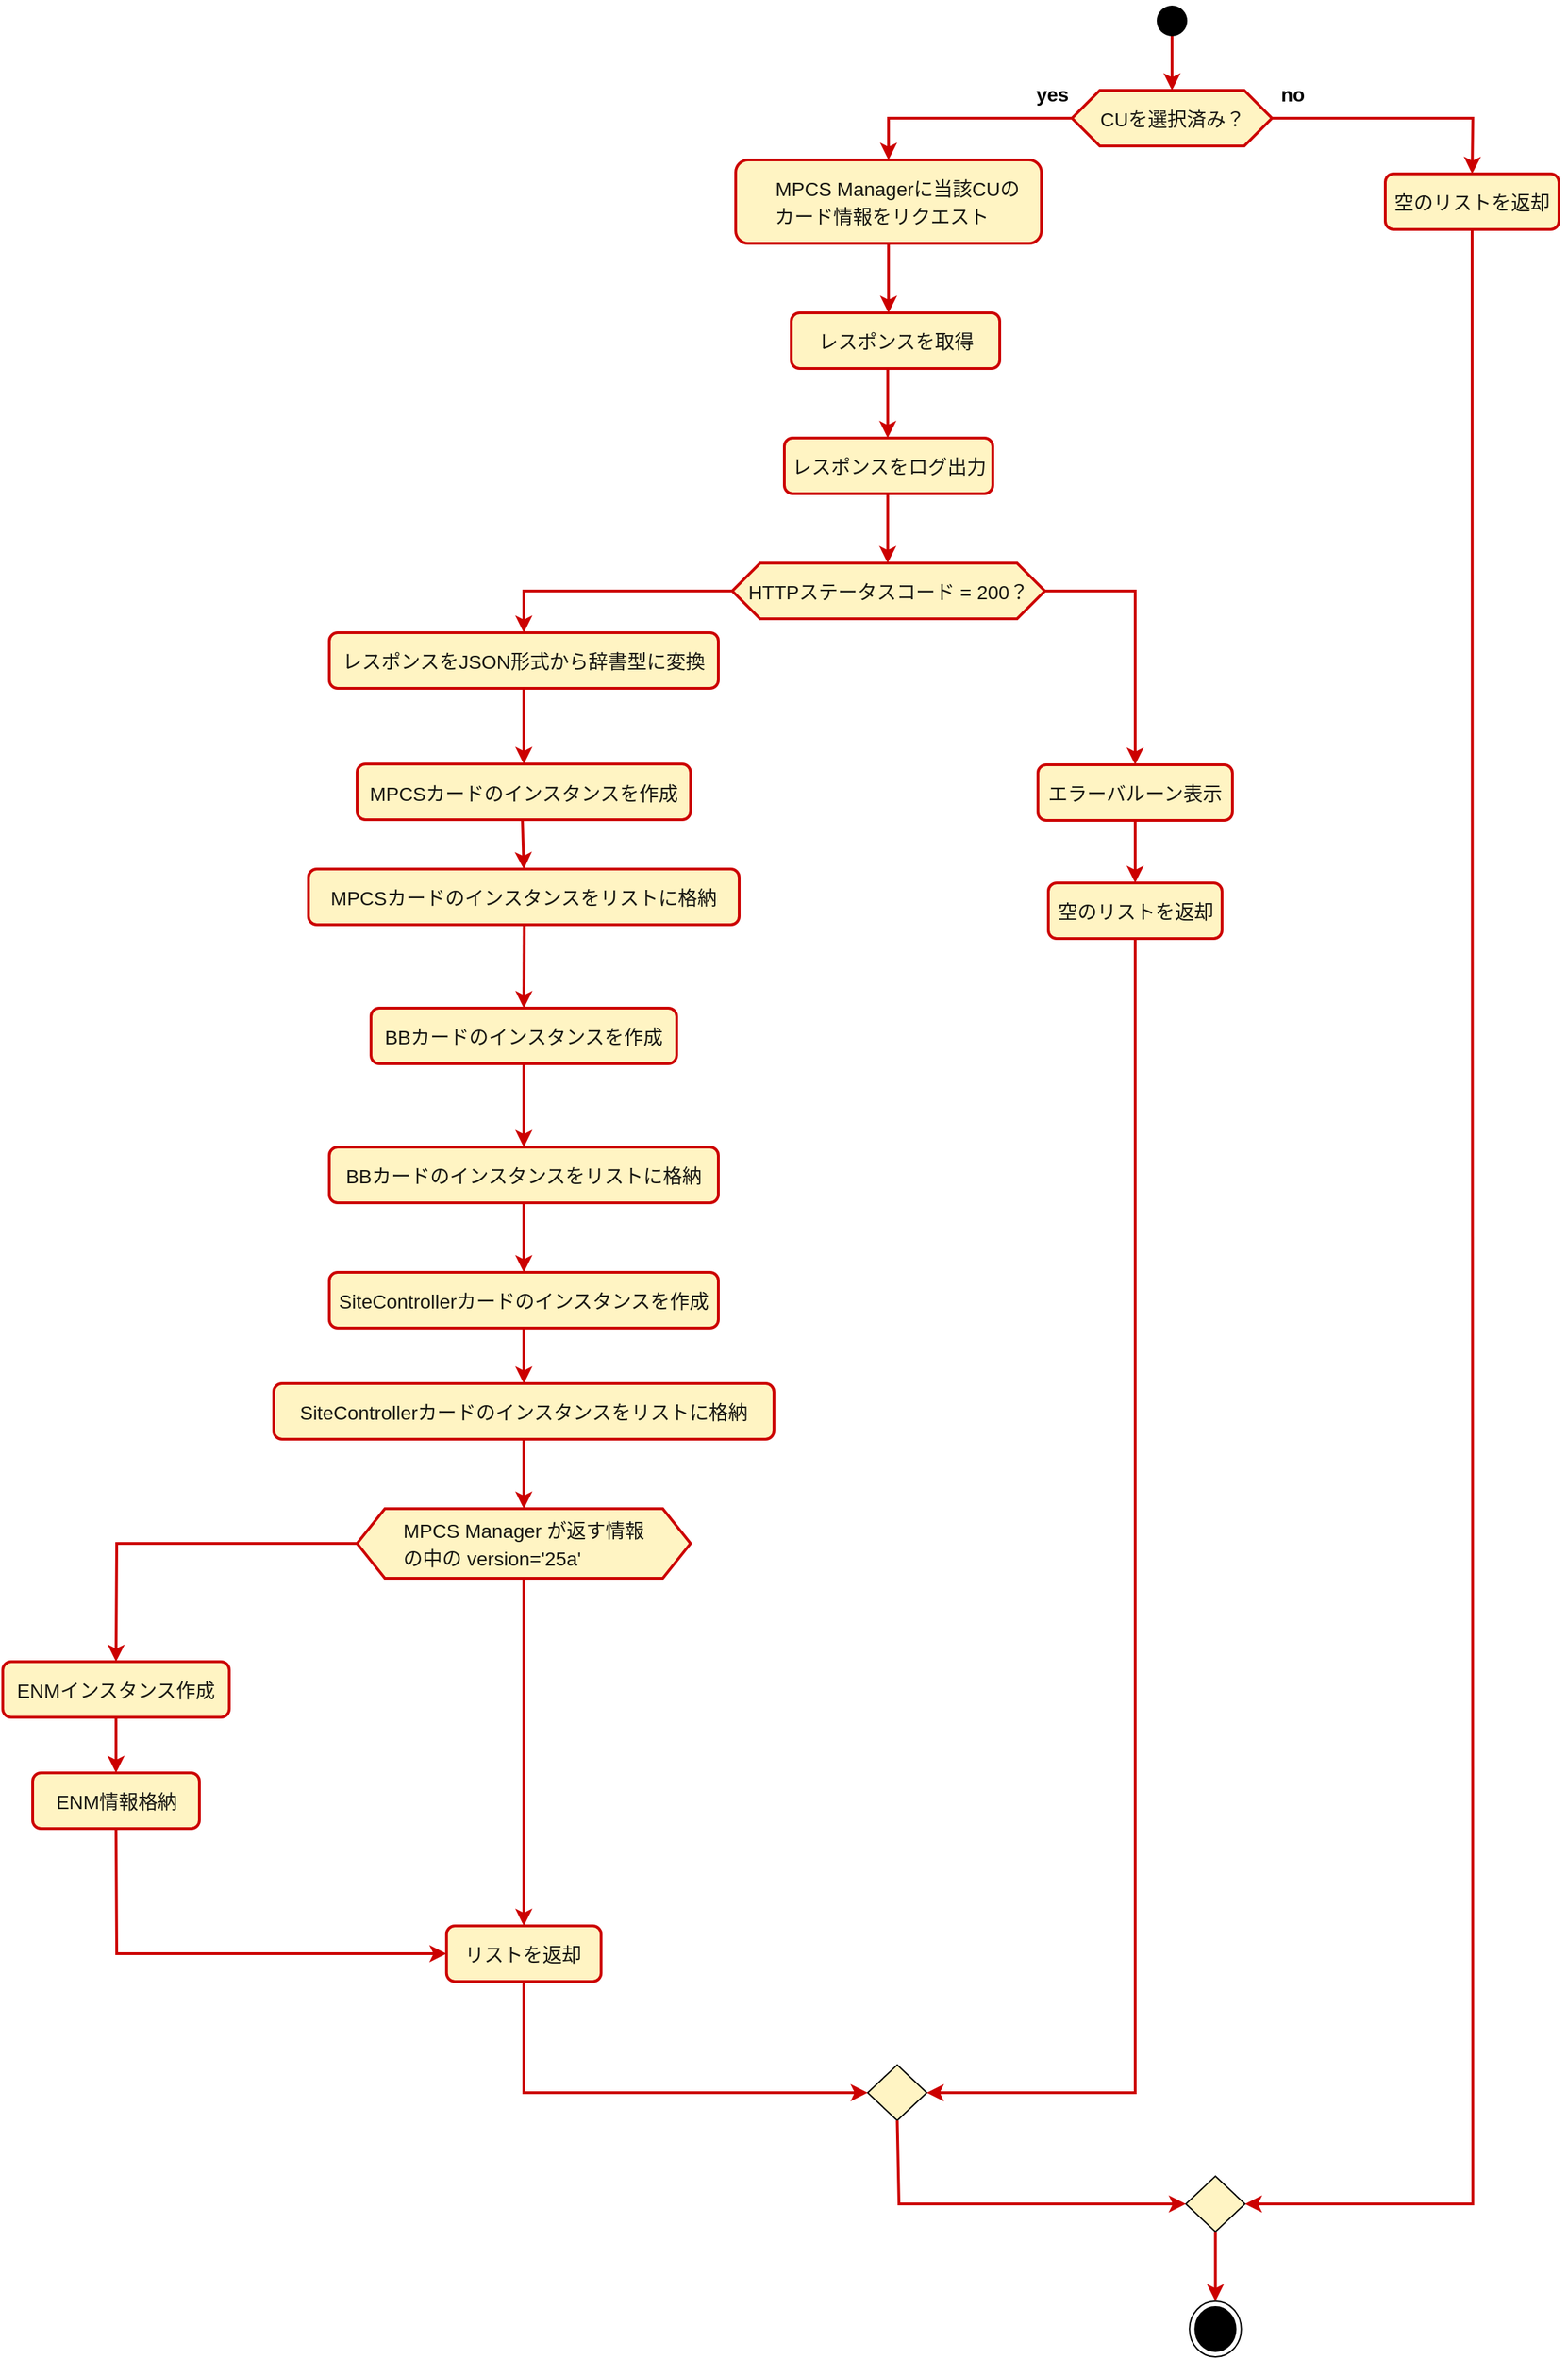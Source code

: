 <mxfile version="26.1.0">
  <diagram name="Page-1" id="rK7PRJ8SCLv_zVm8Z1Ta">
    <mxGraphModel dx="2062" dy="655" grid="1" gridSize="10" guides="1" tooltips="1" connect="1" arrows="1" fold="1" page="1" pageScale="1" pageWidth="827" pageHeight="1169" math="0" shadow="0">
      <root>
        <mxCell id="0" />
        <mxCell id="1" parent="0" />
        <mxCell id="1MgUg72m42fX4QF5Ks8i-2" value="&lt;pre style=&quot;margin-top: 0px; margin-bottom: 0px; padding: 0px; border: 0px; font-variant-numeric: inherit; font-variant-east-asian: inherit; font-variant-alternates: inherit; font-variant-position: inherit; font-variant-emoji: inherit; font-stretch: inherit; font-size: 16px; line-height: inherit; font-family: inherit; font-optical-sizing: inherit; font-size-adjust: inherit; font-kerning: inherit; font-feature-settings: inherit; font-variation-settings: inherit; vertical-align: baseline; color: rgba(0, 0, 0, 0.9); text-align: start;&quot;&gt;&lt;code style=&quot;margin: 0px 8px; padding: 2px 4px; border: none; font-style: inherit; font-variant: inherit; font-weight: inherit; font-stretch: inherit; font-size: 14px; line-height: inherit; font-family: inherit; font-optical-sizing: inherit; font-size-adjust: inherit; font-kerning: inherit; font-feature-settings: inherit; font-variation-settings: inherit; vertical-align: baseline; word-break: break-word; border-radius: 4px; color: var(--yb-md-inline-code-color);&quot;&gt;CUを選択済み？&lt;/code&gt;&lt;/pre&gt;" style="shape=hexagon;perimeter=hexagonPerimeter2;whiteSpace=wrap;html=1;fixedSize=1;fillColor=#FFF4C3;strokeColor=#CC0000;strokeWidth=2;fillStyle=auto;" vertex="1" parent="1">
          <mxGeometry x="414.5" y="80" width="144" height="40" as="geometry" />
        </mxCell>
        <mxCell id="1MgUg72m42fX4QF5Ks8i-3" value="" style="endArrow=classic;html=1;rounded=0;entryX=0.5;entryY=0;entryDx=0;entryDy=0;strokeColor=#CC0000;strokeWidth=2;" edge="1" parent="1" source="1MgUg72m42fX4QF5Ks8i-1" target="1MgUg72m42fX4QF5Ks8i-2">
          <mxGeometry width="50" height="50" relative="1" as="geometry">
            <mxPoint x="486.5" y="30" as="sourcePoint" />
            <mxPoint x="512.5" y="210" as="targetPoint" />
          </mxGeometry>
        </mxCell>
        <mxCell id="1MgUg72m42fX4QF5Ks8i-4" value="" style="endArrow=classic;html=1;rounded=0;entryDx=0;entryDy=0;strokeColor=#CC0000;strokeWidth=3;" edge="1" parent="1" target="1MgUg72m42fX4QF5Ks8i-1">
          <mxGeometry width="50" height="50" relative="1" as="geometry">
            <mxPoint x="486.5" y="30" as="sourcePoint" />
            <mxPoint x="486.5" y="80" as="targetPoint" />
          </mxGeometry>
        </mxCell>
        <mxCell id="1MgUg72m42fX4QF5Ks8i-1" value="" style="shape=waypoint;sketch=0;fillStyle=solid;size=6;pointerEvents=1;points=[];fillColor=none;resizable=0;rotatable=0;perimeter=centerPerimeter;snapToPoint=1;strokeWidth=9;" vertex="1" parent="1">
          <mxGeometry x="476.5" y="20" width="20" height="20" as="geometry" />
        </mxCell>
        <mxCell id="1MgUg72m42fX4QF5Ks8i-6" value="" style="endArrow=classic;html=1;rounded=0;strokeColor=#CC0000;strokeWidth=2;exitX=0;exitY=0.5;exitDx=0;exitDy=0;" edge="1" parent="1" source="1MgUg72m42fX4QF5Ks8i-2" target="1MgUg72m42fX4QF5Ks8i-7">
          <mxGeometry width="50" height="50" relative="1" as="geometry">
            <mxPoint x="496.5" y="40" as="sourcePoint" />
            <mxPoint x="332.5" y="150" as="targetPoint" />
            <Array as="points">
              <mxPoint x="282.5" y="100" />
            </Array>
          </mxGeometry>
        </mxCell>
        <mxCell id="1MgUg72m42fX4QF5Ks8i-7" value="&lt;pre style=&quot;margin-top: 0px; margin-bottom: 0px; padding: 0px; border: 0px; font-variant-numeric: inherit; font-variant-east-asian: inherit; font-variant-alternates: inherit; font-variant-position: inherit; font-variant-emoji: inherit; font-stretch: inherit; font-size: 16px; line-height: inherit; font-family: inherit; font-optical-sizing: inherit; font-size-adjust: inherit; font-kerning: inherit; font-feature-settings: inherit; font-variation-settings: inherit; vertical-align: baseline; color: rgba(0, 0, 0, 0.9); text-align: start;&quot;&gt;&lt;code style=&quot;margin: 0px 8px; padding: 2px 4px; border: none; font-style: inherit; font-variant: inherit; font-weight: inherit; font-stretch: inherit; font-size: 14px; line-height: inherit; font-family: inherit; font-optical-sizing: inherit; font-size-adjust: inherit; font-kerning: inherit; font-feature-settings: inherit; font-variation-settings: inherit; vertical-align: baseline; word-break: break-word; border-radius: 4px; color: var(--yb-md-inline-code-color);&quot;&gt;MPCS Managerに当該CUの&lt;br&gt;   カード情報をリクエスト&lt;/code&gt;&lt;/pre&gt;" style="rounded=1;whiteSpace=wrap;html=1;strokeColor=#CC0000;strokeWidth=2;fillColor=#FFF4C3;" vertex="1" parent="1">
          <mxGeometry x="172.5" y="130" width="220" height="60" as="geometry" />
        </mxCell>
        <mxCell id="1MgUg72m42fX4QF5Ks8i-8" value="" style="endArrow=classic;html=1;rounded=0;entryX=0.5;entryY=0;entryDx=0;entryDy=0;strokeColor=#CC0000;strokeWidth=2;" edge="1" parent="1">
          <mxGeometry width="50" height="50" relative="1" as="geometry">
            <mxPoint x="282.5" y="190" as="sourcePoint" />
            <mxPoint x="282.5" y="240" as="targetPoint" />
          </mxGeometry>
        </mxCell>
        <mxCell id="1MgUg72m42fX4QF5Ks8i-9" value="&lt;pre style=&quot;margin-top: 0px; margin-bottom: 0px; padding: 0px; border: 0px; font-variant-numeric: inherit; font-variant-east-asian: inherit; font-variant-alternates: inherit; font-variant-position: inherit; font-variant-emoji: inherit; font-stretch: inherit; font-size: 16px; line-height: inherit; font-family: inherit; font-optical-sizing: inherit; font-size-adjust: inherit; font-kerning: inherit; font-feature-settings: inherit; font-variation-settings: inherit; vertical-align: baseline; color: rgba(0, 0, 0, 0.9); text-align: start;&quot;&gt;&lt;pre style=&quot;margin-top: 0px; margin-bottom: 0px; padding: 0px; border: 0px; font-variant-numeric: inherit; font-variant-east-asian: inherit; font-variant-alternates: inherit; font-variant-position: inherit; font-variant-emoji: inherit; font-stretch: inherit; line-height: inherit; font-family: inherit; font-optical-sizing: inherit; font-size-adjust: inherit; font-kerning: inherit; font-feature-settings: inherit; font-variation-settings: inherit; vertical-align: baseline;&quot;&gt;&lt;code style=&quot;margin: 0px 8px; padding: 2px 4px; border: none; font-style: inherit; font-variant: inherit; font-weight: inherit; font-stretch: inherit; font-size: 14px; line-height: inherit; font-family: inherit; font-optical-sizing: inherit; font-size-adjust: inherit; font-kerning: inherit; font-feature-settings: inherit; font-variation-settings: inherit; vertical-align: baseline; word-break: break-word; border-radius: 4px; color: var(--yb-md-inline-code-color);&quot;&gt;レスポンスを取得&lt;/code&gt;&lt;/pre&gt;&lt;/pre&gt;" style="rounded=1;whiteSpace=wrap;html=1;strokeColor=#CC0000;strokeWidth=2;fillColor=#FFF4C3;" vertex="1" parent="1">
          <mxGeometry x="212.5" y="240" width="150" height="40" as="geometry" />
        </mxCell>
        <mxCell id="1MgUg72m42fX4QF5Ks8i-10" value="" style="endArrow=classic;html=1;rounded=0;entryX=0.5;entryY=0;entryDx=0;entryDy=0;strokeColor=#CC0000;strokeWidth=2;" edge="1" parent="1">
          <mxGeometry width="50" height="50" relative="1" as="geometry">
            <mxPoint x="281.91" y="280" as="sourcePoint" />
            <mxPoint x="281.91" y="330" as="targetPoint" />
          </mxGeometry>
        </mxCell>
        <mxCell id="1MgUg72m42fX4QF5Ks8i-11" value="&lt;pre style=&quot;margin-top: 0px; margin-bottom: 0px; padding: 0px; border: 0px; font-variant-numeric: inherit; font-variant-east-asian: inherit; font-variant-alternates: inherit; font-variant-position: inherit; font-variant-emoji: inherit; font-stretch: inherit; font-size: 16px; line-height: inherit; font-family: inherit; font-optical-sizing: inherit; font-size-adjust: inherit; font-kerning: inherit; font-feature-settings: inherit; font-variation-settings: inherit; vertical-align: baseline; color: rgba(0, 0, 0, 0.9); text-align: start;&quot;&gt;&lt;pre style=&quot;margin-top: 0px; margin-bottom: 0px; padding: 0px; border: 0px; font-variant-numeric: inherit; font-variant-east-asian: inherit; font-variant-alternates: inherit; font-variant-position: inherit; font-variant-emoji: inherit; font-stretch: inherit; line-height: inherit; font-family: inherit; font-optical-sizing: inherit; font-size-adjust: inherit; font-kerning: inherit; font-feature-settings: inherit; font-variation-settings: inherit; vertical-align: baseline;&quot;&gt;&lt;pre style=&quot;margin-top: 0px; margin-bottom: 0px; padding: 0px; border: 0px; font-variant-numeric: inherit; font-variant-east-asian: inherit; font-variant-alternates: inherit; font-variant-position: inherit; font-variant-emoji: inherit; font-stretch: inherit; line-height: inherit; font-family: inherit; font-optical-sizing: inherit; font-size-adjust: inherit; font-kerning: inherit; font-feature-settings: inherit; font-variation-settings: inherit; vertical-align: baseline;&quot;&gt;&lt;code style=&quot;margin: 0px 8px; padding: 2px 4px; border: none; font-style: inherit; font-variant: inherit; font-weight: inherit; font-stretch: inherit; font-size: 14px; line-height: inherit; font-family: inherit; font-optical-sizing: inherit; font-size-adjust: inherit; font-kerning: inherit; font-feature-settings: inherit; font-variation-settings: inherit; vertical-align: baseline; word-break: break-word; border-radius: 4px; color: var(--yb-md-inline-code-color);&quot;&gt;レスポンスをログ出力&lt;/code&gt;&lt;/pre&gt;&lt;/pre&gt;&lt;/pre&gt;" style="rounded=1;whiteSpace=wrap;html=1;strokeColor=#CC0000;strokeWidth=2;fillColor=#FFF4C3;" vertex="1" parent="1">
          <mxGeometry x="207.5" y="330" width="150" height="40" as="geometry" />
        </mxCell>
        <mxCell id="1MgUg72m42fX4QF5Ks8i-12" value="&lt;pre style=&quot;margin-top: 0px; margin-bottom: 0px; padding: 0px; border: 0px; font-variant-numeric: inherit; font-variant-east-asian: inherit; font-variant-alternates: inherit; font-variant-position: inherit; font-variant-emoji: inherit; font-stretch: inherit; font-size: 16px; line-height: inherit; font-family: inherit; font-optical-sizing: inherit; font-size-adjust: inherit; font-kerning: inherit; font-feature-settings: inherit; font-variation-settings: inherit; vertical-align: baseline; color: rgba(0, 0, 0, 0.9); text-align: start;&quot;&gt;&lt;pre style=&quot;margin-top: 0px; margin-bottom: 0px; padding: 0px; border: 0px; font-variant-numeric: inherit; font-variant-east-asian: inherit; font-variant-alternates: inherit; font-variant-position: inherit; font-variant-emoji: inherit; font-stretch: inherit; line-height: inherit; font-family: inherit; font-optical-sizing: inherit; font-size-adjust: inherit; font-kerning: inherit; font-feature-settings: inherit; font-variation-settings: inherit; vertical-align: baseline;&quot;&gt;&lt;code style=&quot;margin: 0px 8px; padding: 2px 4px; border: none; font-style: inherit; font-variant: inherit; font-weight: inherit; font-stretch: inherit; font-size: 14px; line-height: inherit; font-family: inherit; font-optical-sizing: inherit; font-size-adjust: inherit; font-kerning: inherit; font-feature-settings: inherit; font-variation-settings: inherit; vertical-align: baseline; word-break: break-word; border-radius: 4px; color: var(--yb-md-inline-code-color);&quot;&gt;HTTPステータスコード = 200？&lt;/code&gt;&lt;/pre&gt;&lt;/pre&gt;" style="shape=hexagon;perimeter=hexagonPerimeter2;whiteSpace=wrap;html=1;fixedSize=1;fillColor=#FFF4C3;strokeColor=#CC0000;strokeWidth=2;fillStyle=auto;" vertex="1" parent="1">
          <mxGeometry x="170" y="420" width="225" height="40" as="geometry" />
        </mxCell>
        <mxCell id="1MgUg72m42fX4QF5Ks8i-13" value="" style="endArrow=classic;html=1;rounded=0;entryX=0.5;entryY=0;entryDx=0;entryDy=0;strokeColor=#CC0000;strokeWidth=2;" edge="1" parent="1">
          <mxGeometry width="50" height="50" relative="1" as="geometry">
            <mxPoint x="281.91" y="370" as="sourcePoint" />
            <mxPoint x="281.91" y="420" as="targetPoint" />
          </mxGeometry>
        </mxCell>
        <mxCell id="1MgUg72m42fX4QF5Ks8i-14" value="" style="endArrow=classic;html=1;rounded=0;strokeColor=#CC0000;strokeWidth=2;exitX=0;exitY=0.5;exitDx=0;exitDy=0;entryX=0.5;entryY=0;entryDx=0;entryDy=0;" edge="1" parent="1" target="1MgUg72m42fX4QF5Ks8i-15">
          <mxGeometry width="50" height="50" relative="1" as="geometry">
            <mxPoint x="170" y="440" as="sourcePoint" />
            <mxPoint x="80" y="480" as="targetPoint" />
            <Array as="points">
              <mxPoint x="20" y="440" />
            </Array>
          </mxGeometry>
        </mxCell>
        <mxCell id="1MgUg72m42fX4QF5Ks8i-15" value="&lt;pre style=&quot;margin-top: 0px; margin-bottom: 0px; padding: 0px; border: 0px; font-variant-numeric: inherit; font-variant-east-asian: inherit; font-variant-alternates: inherit; font-variant-position: inherit; font-variant-emoji: inherit; font-stretch: inherit; font-size: 16px; line-height: inherit; font-family: inherit; font-optical-sizing: inherit; font-size-adjust: inherit; font-kerning: inherit; font-feature-settings: inherit; font-variation-settings: inherit; vertical-align: baseline; color: rgba(0, 0, 0, 0.9); text-align: start;&quot;&gt;&lt;pre style=&quot;margin-top: 0px; margin-bottom: 0px; padding: 0px; border: 0px; font-variant-numeric: inherit; font-variant-east-asian: inherit; font-variant-alternates: inherit; font-variant-position: inherit; font-variant-emoji: inherit; font-stretch: inherit; line-height: inherit; font-family: inherit; font-optical-sizing: inherit; font-size-adjust: inherit; font-kerning: inherit; font-feature-settings: inherit; font-variation-settings: inherit; vertical-align: baseline;&quot;&gt;&lt;pre style=&quot;margin-top: 0px; margin-bottom: 0px; padding: 0px; border: 0px; font-variant-numeric: inherit; font-variant-east-asian: inherit; font-variant-alternates: inherit; font-variant-position: inherit; font-variant-emoji: inherit; font-stretch: inherit; line-height: inherit; font-family: inherit; font-optical-sizing: inherit; font-size-adjust: inherit; font-kerning: inherit; font-feature-settings: inherit; font-variation-settings: inherit; vertical-align: baseline;&quot;&gt;&lt;pre style=&quot;margin-top: 0px; margin-bottom: 0px; padding: 0px; border: 0px; font-variant-numeric: inherit; font-variant-east-asian: inherit; font-variant-alternates: inherit; font-variant-position: inherit; font-variant-emoji: inherit; font-stretch: inherit; line-height: inherit; font-family: inherit; font-optical-sizing: inherit; font-size-adjust: inherit; font-kerning: inherit; font-feature-settings: inherit; font-variation-settings: inherit; vertical-align: baseline;&quot;&gt;&lt;code style=&quot;margin: 0px 8px; padding: 2px 4px; border: none; font-style: inherit; font-variant: inherit; font-weight: inherit; font-stretch: inherit; font-size: 14px; line-height: inherit; font-family: inherit; font-optical-sizing: inherit; font-size-adjust: inherit; font-kerning: inherit; font-feature-settings: inherit; font-variation-settings: inherit; vertical-align: baseline; word-break: break-word; border-radius: 4px; color: var(--yb-md-inline-code-color);&quot;&gt;レスポンスをJSON形式から辞書型に変換&lt;/code&gt;&lt;/pre&gt;&lt;/pre&gt;&lt;/pre&gt;&lt;/pre&gt;" style="rounded=1;whiteSpace=wrap;html=1;strokeColor=#CC0000;strokeWidth=2;fillColor=#FFF4C3;" vertex="1" parent="1">
          <mxGeometry x="-120" y="470" width="280" height="40" as="geometry" />
        </mxCell>
        <mxCell id="1MgUg72m42fX4QF5Ks8i-16" value="&lt;pre style=&quot;margin-top: 0px; margin-bottom: 0px; padding: 0px; border: 0px; font-variant-numeric: inherit; font-variant-east-asian: inherit; font-variant-alternates: inherit; font-variant-position: inherit; font-variant-emoji: inherit; font-stretch: inherit; font-size: 16px; line-height: inherit; font-family: inherit; font-optical-sizing: inherit; font-size-adjust: inherit; font-kerning: inherit; font-feature-settings: inherit; font-variation-settings: inherit; vertical-align: baseline; color: rgba(0, 0, 0, 0.9); text-align: start;&quot;&gt;&lt;pre style=&quot;margin-top: 0px; margin-bottom: 0px; padding: 0px; border: 0px; font-variant-numeric: inherit; font-variant-east-asian: inherit; font-variant-alternates: inherit; font-variant-position: inherit; font-variant-emoji: inherit; font-stretch: inherit; line-height: inherit; font-family: inherit; font-optical-sizing: inherit; font-size-adjust: inherit; font-kerning: inherit; font-feature-settings: inherit; font-variation-settings: inherit; vertical-align: baseline;&quot;&gt;&lt;pre style=&quot;margin-top: 0px; margin-bottom: 0px; padding: 0px; border: 0px; font-variant-numeric: inherit; font-variant-east-asian: inherit; font-variant-alternates: inherit; font-variant-position: inherit; font-variant-emoji: inherit; font-stretch: inherit; line-height: inherit; font-family: inherit; font-optical-sizing: inherit; font-size-adjust: inherit; font-kerning: inherit; font-feature-settings: inherit; font-variation-settings: inherit; vertical-align: baseline;&quot;&gt;&lt;pre style=&quot;margin-top: 0px; margin-bottom: 0px; padding: 0px; border: 0px; font-variant-numeric: inherit; font-variant-east-asian: inherit; font-variant-alternates: inherit; font-variant-position: inherit; font-variant-emoji: inherit; font-stretch: inherit; line-height: inherit; font-family: inherit; font-optical-sizing: inherit; font-size-adjust: inherit; font-kerning: inherit; font-feature-settings: inherit; font-variation-settings: inherit; vertical-align: baseline;&quot;&gt;&lt;pre style=&quot;margin-top: 0px; margin-bottom: 0px; padding: 0px; border: 0px; font-variant-numeric: inherit; font-variant-east-asian: inherit; font-variant-alternates: inherit; font-variant-position: inherit; font-variant-emoji: inherit; font-stretch: inherit; line-height: inherit; font-family: inherit; font-optical-sizing: inherit; font-size-adjust: inherit; font-kerning: inherit; font-feature-settings: inherit; font-variation-settings: inherit; vertical-align: baseline;&quot;&gt;&lt;code style=&quot;margin: 0px 8px; padding: 2px 4px; border: none; font-style: inherit; font-variant: inherit; font-weight: inherit; font-stretch: inherit; font-size: 14px; line-height: inherit; font-family: inherit; font-optical-sizing: inherit; font-size-adjust: inherit; font-kerning: inherit; font-feature-settings: inherit; font-variation-settings: inherit; vertical-align: baseline; word-break: break-word; border-radius: 4px; color: var(--yb-md-inline-code-color);&quot;&gt;MPCSカードのインスタンスを作成&lt;/code&gt;&lt;/pre&gt;&lt;/pre&gt;&lt;/pre&gt;&lt;/pre&gt;&lt;/pre&gt;" style="rounded=1;whiteSpace=wrap;html=1;strokeColor=#CC0000;strokeWidth=2;fillColor=#FFF4C3;" vertex="1" parent="1">
          <mxGeometry x="-100" y="564.5" width="240" height="40" as="geometry" />
        </mxCell>
        <mxCell id="1MgUg72m42fX4QF5Ks8i-17" value="&lt;pre style=&quot;margin-top: 0px; margin-bottom: 0px; padding: 0px; border: 0px; font-variant-numeric: inherit; font-variant-east-asian: inherit; font-variant-alternates: inherit; font-variant-position: inherit; font-variant-emoji: inherit; font-stretch: inherit; font-size: 16px; line-height: inherit; font-family: inherit; font-optical-sizing: inherit; font-size-adjust: inherit; font-kerning: inherit; font-feature-settings: inherit; font-variation-settings: inherit; vertical-align: baseline; color: rgba(0, 0, 0, 0.9); text-align: start;&quot;&gt;&lt;pre style=&quot;margin-top: 0px; margin-bottom: 0px; padding: 0px; border: 0px; font-variant-numeric: inherit; font-variant-east-asian: inherit; font-variant-alternates: inherit; font-variant-position: inherit; font-variant-emoji: inherit; font-stretch: inherit; line-height: inherit; font-family: inherit; font-optical-sizing: inherit; font-size-adjust: inherit; font-kerning: inherit; font-feature-settings: inherit; font-variation-settings: inherit; vertical-align: baseline;&quot;&gt;&lt;pre style=&quot;margin-top: 0px; margin-bottom: 0px; padding: 0px; border: 0px; font-variant-numeric: inherit; font-variant-east-asian: inherit; font-variant-alternates: inherit; font-variant-position: inherit; font-variant-emoji: inherit; font-stretch: inherit; line-height: inherit; font-family: inherit; font-optical-sizing: inherit; font-size-adjust: inherit; font-kerning: inherit; font-feature-settings: inherit; font-variation-settings: inherit; vertical-align: baseline;&quot;&gt;&lt;pre style=&quot;margin-top: 0px; margin-bottom: 0px; padding: 0px; border: 0px; font-variant-numeric: inherit; font-variant-east-asian: inherit; font-variant-alternates: inherit; font-variant-position: inherit; font-variant-emoji: inherit; font-stretch: inherit; line-height: inherit; font-family: inherit; font-optical-sizing: inherit; font-size-adjust: inherit; font-kerning: inherit; font-feature-settings: inherit; font-variation-settings: inherit; vertical-align: baseline;&quot;&gt;&lt;pre style=&quot;margin-top: 0px; margin-bottom: 0px; padding: 0px; border: 0px; font-variant-numeric: inherit; font-variant-east-asian: inherit; font-variant-alternates: inherit; font-variant-position: inherit; font-variant-emoji: inherit; font-stretch: inherit; line-height: inherit; font-family: inherit; font-optical-sizing: inherit; font-size-adjust: inherit; font-kerning: inherit; font-feature-settings: inherit; font-variation-settings: inherit; vertical-align: baseline;&quot;&gt;&lt;code style=&quot;margin: 0px 8px; padding: 2px 4px; border: none; font-style: inherit; font-variant: inherit; font-weight: inherit; font-stretch: inherit; font-size: 14px; line-height: inherit; font-family: inherit; font-optical-sizing: inherit; font-size-adjust: inherit; font-kerning: inherit; font-feature-settings: inherit; font-variation-settings: inherit; vertical-align: baseline; word-break: break-word; border-radius: 4px; color: var(--yb-md-inline-code-color);&quot;&gt;MPCSカードのインスタンスをリストに格納&lt;/code&gt;&lt;/pre&gt;&lt;/pre&gt;&lt;/pre&gt;&lt;/pre&gt;&lt;/pre&gt;" style="rounded=1;whiteSpace=wrap;html=1;strokeColor=#CC0000;strokeWidth=2;fillColor=#FFF4C3;" vertex="1" parent="1">
          <mxGeometry x="-135" y="640" width="310" height="40" as="geometry" />
        </mxCell>
        <mxCell id="1MgUg72m42fX4QF5Ks8i-18" value="&lt;pre style=&quot;margin-top: 0px; margin-bottom: 0px; padding: 0px; border: 0px; font-variant-numeric: inherit; font-variant-east-asian: inherit; font-variant-alternates: inherit; font-variant-position: inherit; font-variant-emoji: inherit; font-stretch: inherit; font-size: 16px; line-height: inherit; font-family: inherit; font-optical-sizing: inherit; font-size-adjust: inherit; font-kerning: inherit; font-feature-settings: inherit; font-variation-settings: inherit; vertical-align: baseline; color: rgba(0, 0, 0, 0.9); text-align: start;&quot;&gt;&lt;pre style=&quot;margin-top: 0px; margin-bottom: 0px; padding: 0px; border: 0px; font-variant-numeric: inherit; font-variant-east-asian: inherit; font-variant-alternates: inherit; font-variant-position: inherit; font-variant-emoji: inherit; font-stretch: inherit; line-height: inherit; font-family: inherit; font-optical-sizing: inherit; font-size-adjust: inherit; font-kerning: inherit; font-feature-settings: inherit; font-variation-settings: inherit; vertical-align: baseline;&quot;&gt;&lt;pre style=&quot;margin-top: 0px; margin-bottom: 0px; padding: 0px; border: 0px; font-variant-numeric: inherit; font-variant-east-asian: inherit; font-variant-alternates: inherit; font-variant-position: inherit; font-variant-emoji: inherit; font-stretch: inherit; line-height: inherit; font-family: inherit; font-optical-sizing: inherit; font-size-adjust: inherit; font-kerning: inherit; font-feature-settings: inherit; font-variation-settings: inherit; vertical-align: baseline;&quot;&gt;&lt;pre style=&quot;margin-top: 0px; margin-bottom: 0px; padding: 0px; border: 0px; font-variant-numeric: inherit; font-variant-east-asian: inherit; font-variant-alternates: inherit; font-variant-position: inherit; font-variant-emoji: inherit; font-stretch: inherit; line-height: inherit; font-family: inherit; font-optical-sizing: inherit; font-size-adjust: inherit; font-kerning: inherit; font-feature-settings: inherit; font-variation-settings: inherit; vertical-align: baseline;&quot;&gt;&lt;pre style=&quot;margin-top: 0px; margin-bottom: 0px; padding: 0px; border: 0px; font-variant-numeric: inherit; font-variant-east-asian: inherit; font-variant-alternates: inherit; font-variant-position: inherit; font-variant-emoji: inherit; font-stretch: inherit; line-height: inherit; font-family: inherit; font-optical-sizing: inherit; font-size-adjust: inherit; font-kerning: inherit; font-feature-settings: inherit; font-variation-settings: inherit; vertical-align: baseline;&quot;&gt;&lt;code style=&quot;margin: 0px 8px; padding: 2px 4px; border: none; font-style: inherit; font-variant: inherit; font-weight: inherit; font-stretch: inherit; font-size: 14px; line-height: inherit; font-family: inherit; font-optical-sizing: inherit; font-size-adjust: inherit; font-kerning: inherit; font-feature-settings: inherit; font-variation-settings: inherit; vertical-align: baseline; word-break: break-word; border-radius: 4px; color: var(--yb-md-inline-code-color);&quot;&gt;BBカードのインスタンスを作成&lt;/code&gt;&lt;/pre&gt;&lt;/pre&gt;&lt;/pre&gt;&lt;/pre&gt;&lt;/pre&gt;" style="rounded=1;whiteSpace=wrap;html=1;strokeColor=#CC0000;strokeWidth=2;fillColor=#FFF4C3;" vertex="1" parent="1">
          <mxGeometry x="-90" y="740" width="220" height="40" as="geometry" />
        </mxCell>
        <mxCell id="1MgUg72m42fX4QF5Ks8i-19" value="&lt;pre style=&quot;margin-top: 0px; margin-bottom: 0px; padding: 0px; border: 0px; font-variant-numeric: inherit; font-variant-east-asian: inherit; font-variant-alternates: inherit; font-variant-position: inherit; font-variant-emoji: inherit; font-stretch: inherit; font-size: 16px; line-height: inherit; font-family: inherit; font-optical-sizing: inherit; font-size-adjust: inherit; font-kerning: inherit; font-feature-settings: inherit; font-variation-settings: inherit; vertical-align: baseline; color: rgba(0, 0, 0, 0.9); text-align: start;&quot;&gt;&lt;pre style=&quot;margin-top: 0px; margin-bottom: 0px; padding: 0px; border: 0px; font-variant-numeric: inherit; font-variant-east-asian: inherit; font-variant-alternates: inherit; font-variant-position: inherit; font-variant-emoji: inherit; font-stretch: inherit; line-height: inherit; font-family: inherit; font-optical-sizing: inherit; font-size-adjust: inherit; font-kerning: inherit; font-feature-settings: inherit; font-variation-settings: inherit; vertical-align: baseline;&quot;&gt;&lt;pre style=&quot;margin-top: 0px; margin-bottom: 0px; padding: 0px; border: 0px; font-variant-numeric: inherit; font-variant-east-asian: inherit; font-variant-alternates: inherit; font-variant-position: inherit; font-variant-emoji: inherit; font-stretch: inherit; line-height: inherit; font-family: inherit; font-optical-sizing: inherit; font-size-adjust: inherit; font-kerning: inherit; font-feature-settings: inherit; font-variation-settings: inherit; vertical-align: baseline;&quot;&gt;&lt;pre style=&quot;margin-top: 0px; margin-bottom: 0px; padding: 0px; border: 0px; font-variant-numeric: inherit; font-variant-east-asian: inherit; font-variant-alternates: inherit; font-variant-position: inherit; font-variant-emoji: inherit; font-stretch: inherit; line-height: inherit; font-family: inherit; font-optical-sizing: inherit; font-size-adjust: inherit; font-kerning: inherit; font-feature-settings: inherit; font-variation-settings: inherit; vertical-align: baseline;&quot;&gt;&lt;pre style=&quot;margin-top: 0px; margin-bottom: 0px; padding: 0px; border: 0px; font-variant-numeric: inherit; font-variant-east-asian: inherit; font-variant-alternates: inherit; font-variant-position: inherit; font-variant-emoji: inherit; font-stretch: inherit; line-height: inherit; font-family: inherit; font-optical-sizing: inherit; font-size-adjust: inherit; font-kerning: inherit; font-feature-settings: inherit; font-variation-settings: inherit; vertical-align: baseline;&quot;&gt;&lt;code style=&quot;margin: 0px 8px; padding: 2px 4px; border: none; font-style: inherit; font-variant: inherit; font-weight: inherit; font-stretch: inherit; font-size: 14px; line-height: inherit; font-family: inherit; font-optical-sizing: inherit; font-size-adjust: inherit; font-kerning: inherit; font-feature-settings: inherit; font-variation-settings: inherit; vertical-align: baseline; word-break: break-word; border-radius: 4px; color: var(--yb-md-inline-code-color);&quot;&gt;BBカードのインスタンスをリストに格納&lt;/code&gt;&lt;/pre&gt;&lt;/pre&gt;&lt;/pre&gt;&lt;/pre&gt;&lt;/pre&gt;" style="rounded=1;whiteSpace=wrap;html=1;strokeColor=#CC0000;strokeWidth=2;fillColor=#FFF4C3;" vertex="1" parent="1">
          <mxGeometry x="-120" y="840" width="280" height="40" as="geometry" />
        </mxCell>
        <mxCell id="1MgUg72m42fX4QF5Ks8i-20" value="&lt;pre style=&quot;margin-top: 0px; margin-bottom: 0px; padding: 0px; border: 0px; font-variant-numeric: inherit; font-variant-east-asian: inherit; font-variant-alternates: inherit; font-variant-position: inherit; font-variant-emoji: inherit; font-stretch: inherit; font-size: 16px; line-height: inherit; font-family: inherit; font-optical-sizing: inherit; font-size-adjust: inherit; font-kerning: inherit; font-feature-settings: inherit; font-variation-settings: inherit; vertical-align: baseline; color: rgba(0, 0, 0, 0.9); text-align: start;&quot;&gt;&lt;pre style=&quot;margin-top: 0px; margin-bottom: 0px; padding: 0px; border: 0px; font-variant-numeric: inherit; font-variant-east-asian: inherit; font-variant-alternates: inherit; font-variant-position: inherit; font-variant-emoji: inherit; font-stretch: inherit; line-height: inherit; font-family: inherit; font-optical-sizing: inherit; font-size-adjust: inherit; font-kerning: inherit; font-feature-settings: inherit; font-variation-settings: inherit; vertical-align: baseline;&quot;&gt;&lt;pre style=&quot;margin-top: 0px; margin-bottom: 0px; padding: 0px; border: 0px; font-variant-numeric: inherit; font-variant-east-asian: inherit; font-variant-alternates: inherit; font-variant-position: inherit; font-variant-emoji: inherit; font-stretch: inherit; line-height: inherit; font-family: inherit; font-optical-sizing: inherit; font-size-adjust: inherit; font-kerning: inherit; font-feature-settings: inherit; font-variation-settings: inherit; vertical-align: baseline;&quot;&gt;&lt;pre style=&quot;margin-top: 0px; margin-bottom: 0px; padding: 0px; border: 0px; font-variant-numeric: inherit; font-variant-east-asian: inherit; font-variant-alternates: inherit; font-variant-position: inherit; font-variant-emoji: inherit; font-stretch: inherit; line-height: inherit; font-family: inherit; font-optical-sizing: inherit; font-size-adjust: inherit; font-kerning: inherit; font-feature-settings: inherit; font-variation-settings: inherit; vertical-align: baseline;&quot;&gt;&lt;pre style=&quot;margin-top: 0px; margin-bottom: 0px; padding: 0px; border: 0px; font-variant-numeric: inherit; font-variant-east-asian: inherit; font-variant-alternates: inherit; font-variant-position: inherit; font-variant-emoji: inherit; font-stretch: inherit; line-height: inherit; font-family: inherit; font-optical-sizing: inherit; font-size-adjust: inherit; font-kerning: inherit; font-feature-settings: inherit; font-variation-settings: inherit; vertical-align: baseline;&quot;&gt;&lt;code style=&quot;margin: 0px 8px; padding: 2px 4px; border: none; font-style: inherit; font-variant: inherit; font-weight: inherit; font-stretch: inherit; font-size: 14px; line-height: inherit; font-family: inherit; font-optical-sizing: inherit; font-size-adjust: inherit; font-kerning: inherit; font-feature-settings: inherit; font-variation-settings: inherit; vertical-align: baseline; word-break: break-word; border-radius: 4px; color: var(--yb-md-inline-code-color);&quot;&gt;SiteControllerカードのインスタンスを作成&lt;/code&gt;&lt;/pre&gt;&lt;/pre&gt;&lt;/pre&gt;&lt;/pre&gt;&lt;/pre&gt;" style="rounded=1;whiteSpace=wrap;html=1;strokeColor=#CC0000;strokeWidth=2;fillColor=#FFF4C3;" vertex="1" parent="1">
          <mxGeometry x="-120" y="930" width="280" height="40" as="geometry" />
        </mxCell>
        <mxCell id="1MgUg72m42fX4QF5Ks8i-21" value="&lt;pre style=&quot;margin-top: 0px; margin-bottom: 0px; padding: 0px; border: 0px; font-variant-numeric: inherit; font-variant-east-asian: inherit; font-variant-alternates: inherit; font-variant-position: inherit; font-variant-emoji: inherit; font-stretch: inherit; font-size: 16px; line-height: inherit; font-family: inherit; font-optical-sizing: inherit; font-size-adjust: inherit; font-kerning: inherit; font-feature-settings: inherit; font-variation-settings: inherit; vertical-align: baseline; color: rgba(0, 0, 0, 0.9); text-align: start;&quot;&gt;&lt;pre style=&quot;margin-top: 0px; margin-bottom: 0px; padding: 0px; border: 0px; font-variant-numeric: inherit; font-variant-east-asian: inherit; font-variant-alternates: inherit; font-variant-position: inherit; font-variant-emoji: inherit; font-stretch: inherit; line-height: inherit; font-family: inherit; font-optical-sizing: inherit; font-size-adjust: inherit; font-kerning: inherit; font-feature-settings: inherit; font-variation-settings: inherit; vertical-align: baseline;&quot;&gt;&lt;pre style=&quot;margin-top: 0px; margin-bottom: 0px; padding: 0px; border: 0px; font-variant-numeric: inherit; font-variant-east-asian: inherit; font-variant-alternates: inherit; font-variant-position: inherit; font-variant-emoji: inherit; font-stretch: inherit; line-height: inherit; font-family: inherit; font-optical-sizing: inherit; font-size-adjust: inherit; font-kerning: inherit; font-feature-settings: inherit; font-variation-settings: inherit; vertical-align: baseline;&quot;&gt;&lt;pre style=&quot;margin-top: 0px; margin-bottom: 0px; padding: 0px; border: 0px; font-variant-numeric: inherit; font-variant-east-asian: inherit; font-variant-alternates: inherit; font-variant-position: inherit; font-variant-emoji: inherit; font-stretch: inherit; line-height: inherit; font-family: inherit; font-optical-sizing: inherit; font-size-adjust: inherit; font-kerning: inherit; font-feature-settings: inherit; font-variation-settings: inherit; vertical-align: baseline;&quot;&gt;&lt;pre style=&quot;margin-top: 0px; margin-bottom: 0px; padding: 0px; border: 0px; font-variant-numeric: inherit; font-variant-east-asian: inherit; font-variant-alternates: inherit; font-variant-position: inherit; font-variant-emoji: inherit; font-stretch: inherit; line-height: inherit; font-family: inherit; font-optical-sizing: inherit; font-size-adjust: inherit; font-kerning: inherit; font-feature-settings: inherit; font-variation-settings: inherit; vertical-align: baseline;&quot;&gt;&lt;code style=&quot;margin: 0px 8px; padding: 2px 4px; border: none; font-style: inherit; font-variant: inherit; font-weight: inherit; font-stretch: inherit; font-size: 14px; line-height: inherit; font-family: inherit; font-optical-sizing: inherit; font-size-adjust: inherit; font-kerning: inherit; font-feature-settings: inherit; font-variation-settings: inherit; vertical-align: baseline; word-break: break-word; border-radius: 4px; color: var(--yb-md-inline-code-color);&quot;&gt;SiteControllerカードのインスタンスをリストに格納&lt;/code&gt;&lt;/pre&gt;&lt;/pre&gt;&lt;/pre&gt;&lt;/pre&gt;&lt;/pre&gt;" style="rounded=1;whiteSpace=wrap;html=1;strokeColor=#CC0000;strokeWidth=2;fillColor=#FFF4C3;" vertex="1" parent="1">
          <mxGeometry x="-160" y="1010" width="360" height="40" as="geometry" />
        </mxCell>
        <mxCell id="1MgUg72m42fX4QF5Ks8i-22" value="&lt;pre style=&quot;margin-top: 0px; margin-bottom: 0px; padding: 0px; border: 0px; font-variant-numeric: inherit; font-variant-east-asian: inherit; font-variant-alternates: inherit; font-variant-position: inherit; font-variant-emoji: inherit; font-stretch: inherit; font-size: 16px; line-height: inherit; font-family: inherit; font-optical-sizing: inherit; font-size-adjust: inherit; font-kerning: inherit; font-feature-settings: inherit; font-variation-settings: inherit; vertical-align: baseline; color: rgba(0, 0, 0, 0.9); text-align: start;&quot;&gt;&lt;pre style=&quot;margin-top: 0px; margin-bottom: 0px; padding: 0px; border: 0px; font-variant-numeric: inherit; font-variant-east-asian: inherit; font-variant-alternates: inherit; font-variant-position: inherit; font-variant-emoji: inherit; font-stretch: inherit; line-height: inherit; font-family: inherit; font-optical-sizing: inherit; font-size-adjust: inherit; font-kerning: inherit; font-feature-settings: inherit; font-variation-settings: inherit; vertical-align: baseline;&quot;&gt;&lt;pre style=&quot;margin-top: 0px; margin-bottom: 0px; padding: 0px; border: 0px; font-variant-numeric: inherit; font-variant-east-asian: inherit; font-variant-alternates: inherit; font-variant-position: inherit; font-variant-emoji: inherit; font-stretch: inherit; line-height: inherit; font-family: inherit; font-optical-sizing: inherit; font-size-adjust: inherit; font-kerning: inherit; font-feature-settings: inherit; font-variation-settings: inherit; vertical-align: baseline;&quot;&gt;&lt;pre style=&quot;margin-top: 0px; margin-bottom: 0px; padding: 0px; border: 0px; font-variant-numeric: inherit; font-variant-east-asian: inherit; font-variant-alternates: inherit; font-variant-position: inherit; font-variant-emoji: inherit; font-stretch: inherit; line-height: inherit; font-family: inherit; font-optical-sizing: inherit; font-size-adjust: inherit; font-kerning: inherit; font-feature-settings: inherit; font-variation-settings: inherit; vertical-align: baseline;&quot;&gt;&lt;code style=&quot;margin: 0px 8px; padding: 2px 4px; border: none; font-style: inherit; font-variant: inherit; font-weight: inherit; font-stretch: inherit; font-size: 14px; line-height: inherit; font-family: inherit; font-optical-sizing: inherit; font-size-adjust: inherit; font-kerning: inherit; font-feature-settings: inherit; font-variation-settings: inherit; vertical-align: baseline; word-break: break-word; border-radius: 4px; color: var(--yb-md-inline-code-color);&quot;&gt;ENMインスタンス作成&lt;/code&gt;&lt;/pre&gt;&lt;/pre&gt;&lt;/pre&gt;&lt;/pre&gt;" style="rounded=1;whiteSpace=wrap;html=1;strokeColor=#CC0000;strokeWidth=2;fillColor=#FFF4C3;" vertex="1" parent="1">
          <mxGeometry x="-355" y="1210" width="163" height="40" as="geometry" />
        </mxCell>
        <mxCell id="1MgUg72m42fX4QF5Ks8i-23" value="&lt;pre style=&quot;margin-top: 0px; margin-bottom: 0px; padding: 0px; border: 0px; font-variant-numeric: inherit; font-variant-east-asian: inherit; font-variant-alternates: inherit; font-variant-position: inherit; font-variant-emoji: inherit; font-stretch: inherit; font-size: 16px; line-height: inherit; font-family: inherit; font-optical-sizing: inherit; font-size-adjust: inherit; font-kerning: inherit; font-feature-settings: inherit; font-variation-settings: inherit; vertical-align: baseline; color: rgba(0, 0, 0, 0.9); text-align: start;&quot;&gt;&lt;pre style=&quot;margin-top: 0px; margin-bottom: 0px; padding: 0px; border: 0px; font-variant-numeric: inherit; font-variant-east-asian: inherit; font-variant-alternates: inherit; font-variant-position: inherit; font-variant-emoji: inherit; font-stretch: inherit; line-height: inherit; font-family: inherit; font-optical-sizing: inherit; font-size-adjust: inherit; font-kerning: inherit; font-feature-settings: inherit; font-variation-settings: inherit; vertical-align: baseline;&quot;&gt;&lt;pre style=&quot;margin-top: 0px; margin-bottom: 0px; padding: 0px; border: 0px; font-variant-numeric: inherit; font-variant-east-asian: inherit; font-variant-alternates: inherit; font-variant-position: inherit; font-variant-emoji: inherit; font-stretch: inherit; line-height: inherit; font-family: inherit; font-optical-sizing: inherit; font-size-adjust: inherit; font-kerning: inherit; font-feature-settings: inherit; font-variation-settings: inherit; vertical-align: baseline;&quot;&gt;&lt;pre style=&quot;margin-top: 0px; margin-bottom: 0px; padding: 0px; border: 0px; font-variant-numeric: inherit; font-variant-east-asian: inherit; font-variant-alternates: inherit; font-variant-position: inherit; font-variant-emoji: inherit; font-stretch: inherit; line-height: inherit; font-family: inherit; font-optical-sizing: inherit; font-size-adjust: inherit; font-kerning: inherit; font-feature-settings: inherit; font-variation-settings: inherit; vertical-align: baseline;&quot;&gt;&lt;code style=&quot;margin: 0px 8px; padding: 2px 4px; border: none; font-style: inherit; font-variant: inherit; font-weight: inherit; font-stretch: inherit; font-size: 14px; line-height: inherit; font-family: inherit; font-optical-sizing: inherit; font-size-adjust: inherit; font-kerning: inherit; font-feature-settings: inherit; font-variation-settings: inherit; vertical-align: baseline; word-break: break-word; border-radius: 4px; color: var(--yb-md-inline-code-color);&quot;&gt;ENM情報格納&lt;/code&gt;&lt;/pre&gt;&lt;/pre&gt;&lt;/pre&gt;&lt;/pre&gt;" style="rounded=1;whiteSpace=wrap;html=1;strokeColor=#CC0000;strokeWidth=2;fillColor=#FFF4C3;" vertex="1" parent="1">
          <mxGeometry x="-333.5" y="1290" width="120" height="40" as="geometry" />
        </mxCell>
        <mxCell id="1MgUg72m42fX4QF5Ks8i-24" value="&lt;pre style=&quot;margin-top: 0px; margin-bottom: 0px; padding: 0px; border: 0px; font-variant-numeric: inherit; font-variant-east-asian: inherit; font-variant-alternates: inherit; font-variant-position: inherit; font-variant-emoji: inherit; font-stretch: inherit; font-size: 16px; line-height: inherit; font-family: inherit; font-optical-sizing: inherit; font-size-adjust: inherit; font-kerning: inherit; font-feature-settings: inherit; font-variation-settings: inherit; vertical-align: baseline; color: rgba(0, 0, 0, 0.9); text-align: start;&quot;&gt;&lt;code style=&quot;margin: 0px 8px; padding: 2px 4px; border: none; font-style: inherit; font-variant: inherit; font-weight: inherit; font-stretch: inherit; font-size: 14px; line-height: inherit; font-family: inherit; font-optical-sizing: inherit; font-size-adjust: inherit; font-kerning: inherit; font-feature-settings: inherit; font-variation-settings: inherit; vertical-align: baseline; word-break: break-word; border-radius: 4px; color: var(--yb-md-inline-code-color);&quot;&gt;MPCS Manager が返す情報&lt;/code&gt;&lt;/pre&gt;&lt;pre style=&quot;margin-top: 0px; margin-bottom: 0px; padding: 0px; border: 0px; font-variant-numeric: inherit; font-variant-east-asian: inherit; font-variant-alternates: inherit; font-variant-position: inherit; font-variant-emoji: inherit; font-stretch: inherit; font-size: 16px; line-height: inherit; font-family: inherit; font-optical-sizing: inherit; font-size-adjust: inherit; font-kerning: inherit; font-feature-settings: inherit; font-variation-settings: inherit; vertical-align: baseline; color: rgba(0, 0, 0, 0.9); text-align: start;&quot;&gt;&lt;code style=&quot;margin: 0px 8px; padding: 2px 4px; border: none; font-style: inherit; font-variant: inherit; font-weight: inherit; font-stretch: inherit; font-size: 14px; line-height: inherit; font-family: inherit; font-optical-sizing: inherit; font-size-adjust: inherit; font-kerning: inherit; font-feature-settings: inherit; font-variation-settings: inherit; vertical-align: baseline; word-break: break-word; border-radius: 4px; color: var(--yb-md-inline-code-color);&quot;&gt;の中の ​version=&#39;25a&#39;&lt;/code&gt;&lt;/pre&gt;" style="shape=hexagon;perimeter=hexagonPerimeter2;whiteSpace=wrap;html=1;fixedSize=1;fillColor=#FFF4C3;strokeColor=#CC0000;strokeWidth=2;fillStyle=auto;" vertex="1" parent="1">
          <mxGeometry x="-100" y="1100" width="240" height="50" as="geometry" />
        </mxCell>
        <mxCell id="1MgUg72m42fX4QF5Ks8i-25" value="&lt;pre style=&quot;margin-top: 0px; margin-bottom: 0px; padding: 0px; border: 0px; font-variant-numeric: inherit; font-variant-east-asian: inherit; font-variant-alternates: inherit; font-variant-position: inherit; font-variant-emoji: inherit; font-stretch: inherit; font-size: 16px; line-height: inherit; font-family: inherit; font-optical-sizing: inherit; font-size-adjust: inherit; font-kerning: inherit; font-feature-settings: inherit; font-variation-settings: inherit; vertical-align: baseline; color: rgba(0, 0, 0, 0.9); text-align: start;&quot;&gt;&lt;pre style=&quot;margin-top: 0px; margin-bottom: 0px; padding: 0px; border: 0px; font-variant-numeric: inherit; font-variant-east-asian: inherit; font-variant-alternates: inherit; font-variant-position: inherit; font-variant-emoji: inherit; font-stretch: inherit; line-height: inherit; font-family: inherit; font-optical-sizing: inherit; font-size-adjust: inherit; font-kerning: inherit; font-feature-settings: inherit; font-variation-settings: inherit; vertical-align: baseline;&quot;&gt;&lt;pre style=&quot;margin-top: 0px; margin-bottom: 0px; padding: 0px; border: 0px; font-variant-numeric: inherit; font-variant-east-asian: inherit; font-variant-alternates: inherit; font-variant-position: inherit; font-variant-emoji: inherit; font-stretch: inherit; line-height: inherit; font-family: inherit; font-optical-sizing: inherit; font-size-adjust: inherit; font-kerning: inherit; font-feature-settings: inherit; font-variation-settings: inherit; vertical-align: baseline;&quot;&gt;&lt;pre style=&quot;margin-top: 0px; margin-bottom: 0px; padding: 0px; border: 0px; font-variant-numeric: inherit; font-variant-east-asian: inherit; font-variant-alternates: inherit; font-variant-position: inherit; font-variant-emoji: inherit; font-stretch: inherit; line-height: inherit; font-family: inherit; font-optical-sizing: inherit; font-size-adjust: inherit; font-kerning: inherit; font-feature-settings: inherit; font-variation-settings: inherit; vertical-align: baseline;&quot;&gt;&lt;pre style=&quot;margin-top: 0px; margin-bottom: 0px; padding: 0px; border: 0px; font-variant-numeric: inherit; font-variant-east-asian: inherit; font-variant-alternates: inherit; font-variant-position: inherit; font-variant-emoji: inherit; font-stretch: inherit; line-height: inherit; font-family: inherit; font-optical-sizing: inherit; font-size-adjust: inherit; font-kerning: inherit; font-feature-settings: inherit; font-variation-settings: inherit; vertical-align: baseline;&quot;&gt;&lt;code style=&quot;margin: 0px 8px; padding: 2px 4px; border: none; font-style: inherit; font-variant: inherit; font-weight: inherit; font-stretch: inherit; font-size: 14px; line-height: inherit; font-family: inherit; font-optical-sizing: inherit; font-size-adjust: inherit; font-kerning: inherit; font-feature-settings: inherit; font-variation-settings: inherit; vertical-align: baseline; word-break: break-word; border-radius: 4px; color: var(--yb-md-inline-code-color);&quot;&gt;リストを返却&lt;/code&gt;&lt;/pre&gt;&lt;/pre&gt;&lt;/pre&gt;&lt;/pre&gt;&lt;/pre&gt;" style="rounded=1;whiteSpace=wrap;html=1;strokeColor=#CC0000;strokeWidth=2;fillColor=#FFF4C3;" vertex="1" parent="1">
          <mxGeometry x="-35.62" y="1400" width="111.25" height="40" as="geometry" />
        </mxCell>
        <mxCell id="1MgUg72m42fX4QF5Ks8i-26" value="" style="endArrow=classic;html=1;rounded=0;strokeColor=#CC0000;strokeWidth=2;exitX=0.5;exitY=1;exitDx=0;exitDy=0;entryX=0.5;entryY=0;entryDx=0;entryDy=0;" edge="1" parent="1" source="1MgUg72m42fX4QF5Ks8i-15" target="1MgUg72m42fX4QF5Ks8i-16">
          <mxGeometry width="50" height="50" relative="1" as="geometry">
            <mxPoint x="19.41" y="520" as="sourcePoint" />
            <mxPoint y="560" as="targetPoint" />
          </mxGeometry>
        </mxCell>
        <mxCell id="1MgUg72m42fX4QF5Ks8i-30" value="" style="endArrow=classic;html=1;rounded=0;strokeColor=#CC0000;strokeWidth=2;entryX=0.5;entryY=0;entryDx=0;entryDy=0;" edge="1" parent="1" target="1MgUg72m42fX4QF5Ks8i-17">
          <mxGeometry width="50" height="50" relative="1" as="geometry">
            <mxPoint x="19" y="605" as="sourcePoint" />
            <mxPoint x="19.41" y="659.5" as="targetPoint" />
          </mxGeometry>
        </mxCell>
        <mxCell id="1MgUg72m42fX4QF5Ks8i-32" value="" style="endArrow=classic;html=1;rounded=0;strokeColor=#CC0000;strokeWidth=2;entryX=0.5;entryY=0;entryDx=0;entryDy=0;exitX=0.501;exitY=1;exitDx=0;exitDy=0;exitPerimeter=0;" edge="1" parent="1" source="1MgUg72m42fX4QF5Ks8i-17" target="1MgUg72m42fX4QF5Ks8i-18">
          <mxGeometry width="50" height="50" relative="1" as="geometry">
            <mxPoint x="19.41" y="690" as="sourcePoint" />
            <mxPoint x="20.41" y="725" as="targetPoint" />
          </mxGeometry>
        </mxCell>
        <mxCell id="1MgUg72m42fX4QF5Ks8i-33" value="" style="endArrow=classic;html=1;rounded=0;strokeColor=#CC0000;strokeWidth=2;entryX=0.5;entryY=0;entryDx=0;entryDy=0;exitX=0.5;exitY=1;exitDx=0;exitDy=0;" edge="1" parent="1" source="1MgUg72m42fX4QF5Ks8i-18" target="1MgUg72m42fX4QF5Ks8i-19">
          <mxGeometry width="50" height="50" relative="1" as="geometry">
            <mxPoint x="30" y="690" as="sourcePoint" />
            <mxPoint x="30" y="750" as="targetPoint" />
          </mxGeometry>
        </mxCell>
        <mxCell id="1MgUg72m42fX4QF5Ks8i-34" value="" style="endArrow=classic;html=1;rounded=0;strokeColor=#CC0000;strokeWidth=2;entryX=0.5;entryY=0;entryDx=0;entryDy=0;exitX=0.5;exitY=1;exitDx=0;exitDy=0;" edge="1" parent="1" source="1MgUg72m42fX4QF5Ks8i-19" target="1MgUg72m42fX4QF5Ks8i-20">
          <mxGeometry width="50" height="50" relative="1" as="geometry">
            <mxPoint x="40" y="700" as="sourcePoint" />
            <mxPoint x="40" y="760" as="targetPoint" />
          </mxGeometry>
        </mxCell>
        <mxCell id="1MgUg72m42fX4QF5Ks8i-35" value="" style="endArrow=classic;html=1;rounded=0;strokeColor=#CC0000;strokeWidth=2;entryX=0.5;entryY=0;entryDx=0;entryDy=0;exitX=0.5;exitY=1;exitDx=0;exitDy=0;" edge="1" parent="1" source="1MgUg72m42fX4QF5Ks8i-20" target="1MgUg72m42fX4QF5Ks8i-21">
          <mxGeometry width="50" height="50" relative="1" as="geometry">
            <mxPoint x="50" y="710" as="sourcePoint" />
            <mxPoint x="50" y="770" as="targetPoint" />
          </mxGeometry>
        </mxCell>
        <mxCell id="1MgUg72m42fX4QF5Ks8i-36" value="" style="endArrow=classic;html=1;rounded=0;strokeColor=#CC0000;strokeWidth=2;entryX=0.5;entryY=0;entryDx=0;entryDy=0;exitX=0.5;exitY=1;exitDx=0;exitDy=0;" edge="1" parent="1" source="1MgUg72m42fX4QF5Ks8i-21" target="1MgUg72m42fX4QF5Ks8i-24">
          <mxGeometry width="50" height="50" relative="1" as="geometry">
            <mxPoint x="60" y="720" as="sourcePoint" />
            <mxPoint x="60" y="780" as="targetPoint" />
          </mxGeometry>
        </mxCell>
        <mxCell id="1MgUg72m42fX4QF5Ks8i-37" value="" style="endArrow=classic;html=1;rounded=0;strokeColor=#CC0000;strokeWidth=2;entryX=0.5;entryY=0;entryDx=0;entryDy=0;exitX=0.5;exitY=1;exitDx=0;exitDy=0;" edge="1" parent="1" source="1MgUg72m42fX4QF5Ks8i-24" target="1MgUg72m42fX4QF5Ks8i-25">
          <mxGeometry width="50" height="50" relative="1" as="geometry">
            <mxPoint x="70" y="730" as="sourcePoint" />
            <mxPoint x="70" y="790" as="targetPoint" />
          </mxGeometry>
        </mxCell>
        <mxCell id="1MgUg72m42fX4QF5Ks8i-38" value="" style="endArrow=classic;html=1;rounded=0;strokeColor=#CC0000;strokeWidth=2;entryX=0.5;entryY=0;entryDx=0;entryDy=0;exitX=0;exitY=0.5;exitDx=0;exitDy=0;" edge="1" parent="1" source="1MgUg72m42fX4QF5Ks8i-24" target="1MgUg72m42fX4QF5Ks8i-22">
          <mxGeometry width="50" height="50" relative="1" as="geometry">
            <mxPoint x="80" y="740" as="sourcePoint" />
            <mxPoint x="80" y="800" as="targetPoint" />
            <Array as="points">
              <mxPoint x="-273" y="1125" />
            </Array>
          </mxGeometry>
        </mxCell>
        <mxCell id="1MgUg72m42fX4QF5Ks8i-39" value="" style="endArrow=classic;html=1;rounded=0;strokeColor=#CC0000;strokeWidth=2;entryX=0.5;entryY=0;entryDx=0;entryDy=0;exitX=0.5;exitY=1;exitDx=0;exitDy=0;" edge="1" parent="1" source="1MgUg72m42fX4QF5Ks8i-22" target="1MgUg72m42fX4QF5Ks8i-23">
          <mxGeometry width="50" height="50" relative="1" as="geometry">
            <mxPoint x="90" y="750" as="sourcePoint" />
            <mxPoint x="90" y="810" as="targetPoint" />
          </mxGeometry>
        </mxCell>
        <mxCell id="1MgUg72m42fX4QF5Ks8i-40" value="" style="endArrow=classic;html=1;rounded=0;strokeColor=#CC0000;strokeWidth=2;entryX=0;entryY=0.5;entryDx=0;entryDy=0;exitX=0.5;exitY=1;exitDx=0;exitDy=0;" edge="1" parent="1" source="1MgUg72m42fX4QF5Ks8i-23" target="1MgUg72m42fX4QF5Ks8i-25">
          <mxGeometry width="50" height="50" relative="1" as="geometry">
            <mxPoint x="100" y="760" as="sourcePoint" />
            <mxPoint x="100" y="820" as="targetPoint" />
            <Array as="points">
              <mxPoint x="-273" y="1420" />
            </Array>
          </mxGeometry>
        </mxCell>
        <mxCell id="1MgUg72m42fX4QF5Ks8i-41" value="" style="rhombus;whiteSpace=wrap;html=1;fillColor=#FFF4C3;" vertex="1" parent="1">
          <mxGeometry x="267.5" y="1500" width="42.5" height="40" as="geometry" />
        </mxCell>
        <mxCell id="1MgUg72m42fX4QF5Ks8i-42" value="" style="endArrow=classic;html=1;rounded=0;strokeColor=#CC0000;strokeWidth=2;exitX=0.5;exitY=1;exitDx=0;exitDy=0;entryX=0;entryY=0.5;entryDx=0;entryDy=0;" edge="1" parent="1" source="1MgUg72m42fX4QF5Ks8i-25" target="1MgUg72m42fX4QF5Ks8i-41">
          <mxGeometry width="50" height="50" relative="1" as="geometry">
            <mxPoint x="-263" y="1340" as="sourcePoint" />
            <mxPoint x="90" y="1610" as="targetPoint" />
            <Array as="points">
              <mxPoint x="20" y="1520" />
            </Array>
          </mxGeometry>
        </mxCell>
        <mxCell id="1MgUg72m42fX4QF5Ks8i-43" value="&lt;pre style=&quot;margin-top: 0px; margin-bottom: 0px; padding: 0px; border: 0px; font-variant-numeric: inherit; font-variant-east-asian: inherit; font-variant-alternates: inherit; font-variant-position: inherit; font-variant-emoji: inherit; font-stretch: inherit; font-size: 16px; line-height: inherit; font-family: inherit; font-optical-sizing: inherit; font-size-adjust: inherit; font-kerning: inherit; font-feature-settings: inherit; font-variation-settings: inherit; vertical-align: baseline; color: rgba(0, 0, 0, 0.9); text-align: start;&quot;&gt;&lt;pre style=&quot;margin-top: 0px; margin-bottom: 0px; padding: 0px; border: 0px; font-variant-numeric: inherit; font-variant-east-asian: inherit; font-variant-alternates: inherit; font-variant-position: inherit; font-variant-emoji: inherit; font-stretch: inherit; line-height: inherit; font-family: inherit; font-optical-sizing: inherit; font-size-adjust: inherit; font-kerning: inherit; font-feature-settings: inherit; font-variation-settings: inherit; vertical-align: baseline;&quot;&gt;&lt;pre style=&quot;margin-top: 0px; margin-bottom: 0px; padding: 0px; border: 0px; font-variant-numeric: inherit; font-variant-east-asian: inherit; font-variant-alternates: inherit; font-variant-position: inherit; font-variant-emoji: inherit; font-stretch: inherit; line-height: inherit; font-family: inherit; font-optical-sizing: inherit; font-size-adjust: inherit; font-kerning: inherit; font-feature-settings: inherit; font-variation-settings: inherit; vertical-align: baseline;&quot;&gt;&lt;pre style=&quot;margin-top: 0px; margin-bottom: 0px; padding: 0px; border: 0px; font-variant-numeric: inherit; font-variant-east-asian: inherit; font-variant-alternates: inherit; font-variant-position: inherit; font-variant-emoji: inherit; font-stretch: inherit; line-height: inherit; font-family: inherit; font-optical-sizing: inherit; font-size-adjust: inherit; font-kerning: inherit; font-feature-settings: inherit; font-variation-settings: inherit; vertical-align: baseline;&quot;&gt;&lt;pre style=&quot;margin-top: 0px; margin-bottom: 0px; padding: 0px; border: 0px; font-variant-numeric: inherit; font-variant-east-asian: inherit; font-variant-alternates: inherit; font-variant-position: inherit; font-variant-emoji: inherit; font-stretch: inherit; line-height: inherit; font-family: inherit; font-optical-sizing: inherit; font-size-adjust: inherit; font-kerning: inherit; font-feature-settings: inherit; font-variation-settings: inherit; vertical-align: baseline;&quot;&gt;&lt;pre style=&quot;margin-top: 0px; margin-bottom: 0px; padding: 0px; border: 0px; font-variant-numeric: inherit; font-variant-east-asian: inherit; font-variant-alternates: inherit; font-variant-position: inherit; font-variant-emoji: inherit; font-stretch: inherit; line-height: inherit; font-family: inherit; font-optical-sizing: inherit; font-size-adjust: inherit; font-kerning: inherit; font-feature-settings: inherit; font-variation-settings: inherit; vertical-align: baseline;&quot;&gt;&lt;code style=&quot;margin: 0px 8px; padding: 2px 4px; border: none; font-style: inherit; font-variant: inherit; font-weight: inherit; font-stretch: inherit; font-size: 14px; line-height: inherit; font-family: inherit; font-optical-sizing: inherit; font-size-adjust: inherit; font-kerning: inherit; font-feature-settings: inherit; font-variation-settings: inherit; vertical-align: baseline; word-break: break-word; border-radius: 4px; color: var(--yb-md-inline-code-color);&quot;&gt;エラーバルーン表示&lt;/code&gt;&lt;/pre&gt;&lt;/pre&gt;&lt;/pre&gt;&lt;/pre&gt;&lt;/pre&gt;&lt;/pre&gt;" style="rounded=1;whiteSpace=wrap;html=1;strokeColor=#CC0000;strokeWidth=2;fillColor=#FFF4C3;" vertex="1" parent="1">
          <mxGeometry x="390" y="565" width="140" height="40" as="geometry" />
        </mxCell>
        <mxCell id="1MgUg72m42fX4QF5Ks8i-44" value="&lt;pre style=&quot;margin-top: 0px; margin-bottom: 0px; padding: 0px; border: 0px; font-variant-numeric: inherit; font-variant-east-asian: inherit; font-variant-alternates: inherit; font-variant-position: inherit; font-variant-emoji: inherit; font-stretch: inherit; font-size: 16px; line-height: inherit; font-family: inherit; font-optical-sizing: inherit; font-size-adjust: inherit; font-kerning: inherit; font-feature-settings: inherit; font-variation-settings: inherit; vertical-align: baseline; color: rgba(0, 0, 0, 0.9); text-align: start;&quot;&gt;&lt;pre style=&quot;margin-top: 0px; margin-bottom: 0px; padding: 0px; border: 0px; font-variant-numeric: inherit; font-variant-east-asian: inherit; font-variant-alternates: inherit; font-variant-position: inherit; font-variant-emoji: inherit; font-stretch: inherit; line-height: inherit; font-family: inherit; font-optical-sizing: inherit; font-size-adjust: inherit; font-kerning: inherit; font-feature-settings: inherit; font-variation-settings: inherit; vertical-align: baseline;&quot;&gt;&lt;pre style=&quot;margin-top: 0px; margin-bottom: 0px; padding: 0px; border: 0px; font-variant-numeric: inherit; font-variant-east-asian: inherit; font-variant-alternates: inherit; font-variant-position: inherit; font-variant-emoji: inherit; font-stretch: inherit; line-height: inherit; font-family: inherit; font-optical-sizing: inherit; font-size-adjust: inherit; font-kerning: inherit; font-feature-settings: inherit; font-variation-settings: inherit; vertical-align: baseline;&quot;&gt;&lt;pre style=&quot;margin-top: 0px; margin-bottom: 0px; padding: 0px; border: 0px; font-variant-numeric: inherit; font-variant-east-asian: inherit; font-variant-alternates: inherit; font-variant-position: inherit; font-variant-emoji: inherit; font-stretch: inherit; line-height: inherit; font-family: inherit; font-optical-sizing: inherit; font-size-adjust: inherit; font-kerning: inherit; font-feature-settings: inherit; font-variation-settings: inherit; vertical-align: baseline;&quot;&gt;&lt;pre style=&quot;margin-top: 0px; margin-bottom: 0px; padding: 0px; border: 0px; font-variant-numeric: inherit; font-variant-east-asian: inherit; font-variant-alternates: inherit; font-variant-position: inherit; font-variant-emoji: inherit; font-stretch: inherit; line-height: inherit; font-family: inherit; font-optical-sizing: inherit; font-size-adjust: inherit; font-kerning: inherit; font-feature-settings: inherit; font-variation-settings: inherit; vertical-align: baseline;&quot;&gt;&lt;pre style=&quot;margin-top: 0px; margin-bottom: 0px; padding: 0px; border: 0px; font-variant-numeric: inherit; font-variant-east-asian: inherit; font-variant-alternates: inherit; font-variant-position: inherit; font-variant-emoji: inherit; font-stretch: inherit; line-height: inherit; font-family: inherit; font-optical-sizing: inherit; font-size-adjust: inherit; font-kerning: inherit; font-feature-settings: inherit; font-variation-settings: inherit; vertical-align: baseline;&quot;&gt;&lt;code style=&quot;margin: 0px 8px; padding: 2px 4px; border: none; font-style: inherit; font-variant: inherit; font-weight: inherit; font-stretch: inherit; font-size: 14px; line-height: inherit; font-family: inherit; font-optical-sizing: inherit; font-size-adjust: inherit; font-kerning: inherit; font-feature-settings: inherit; font-variation-settings: inherit; vertical-align: baseline; word-break: break-word; border-radius: 4px; color: var(--yb-md-inline-code-color);&quot;&gt;空のリストを返却&lt;/code&gt;&lt;/pre&gt;&lt;/pre&gt;&lt;/pre&gt;&lt;/pre&gt;&lt;/pre&gt;&lt;/pre&gt;" style="rounded=1;whiteSpace=wrap;html=1;strokeColor=#CC0000;strokeWidth=2;fillColor=#FFF4C3;" vertex="1" parent="1">
          <mxGeometry x="397.5" y="650" width="125" height="40" as="geometry" />
        </mxCell>
        <mxCell id="1MgUg72m42fX4QF5Ks8i-45" value="" style="endArrow=classic;html=1;rounded=0;strokeColor=#CC0000;strokeWidth=2;exitX=1;exitY=0.5;exitDx=0;exitDy=0;entryX=0.5;entryY=0;entryDx=0;entryDy=0;" edge="1" parent="1" source="1MgUg72m42fX4QF5Ks8i-12" target="1MgUg72m42fX4QF5Ks8i-43">
          <mxGeometry width="50" height="50" relative="1" as="geometry">
            <mxPoint x="180" y="450" as="sourcePoint" />
            <mxPoint x="30" y="480" as="targetPoint" />
            <Array as="points">
              <mxPoint x="460" y="440" />
            </Array>
          </mxGeometry>
        </mxCell>
        <mxCell id="1MgUg72m42fX4QF5Ks8i-46" value="" style="endArrow=classic;html=1;rounded=0;strokeColor=#CC0000;strokeWidth=2;exitX=0.5;exitY=1;exitDx=0;exitDy=0;" edge="1" parent="1" source="1MgUg72m42fX4QF5Ks8i-43" target="1MgUg72m42fX4QF5Ks8i-44">
          <mxGeometry width="50" height="50" relative="1" as="geometry">
            <mxPoint x="29" y="615" as="sourcePoint" />
            <mxPoint x="30" y="650" as="targetPoint" />
          </mxGeometry>
        </mxCell>
        <mxCell id="1MgUg72m42fX4QF5Ks8i-47" value="" style="endArrow=classic;html=1;rounded=0;strokeColor=#CC0000;strokeWidth=2;entryX=1;entryY=0.5;entryDx=0;entryDy=0;exitX=0.5;exitY=1;exitDx=0;exitDy=0;" edge="1" parent="1" source="1MgUg72m42fX4QF5Ks8i-44" target="1MgUg72m42fX4QF5Ks8i-41">
          <mxGeometry width="50" height="50" relative="1" as="geometry">
            <mxPoint x="39" y="625" as="sourcePoint" />
            <mxPoint x="40" y="660" as="targetPoint" />
            <Array as="points">
              <mxPoint x="460" y="1520" />
            </Array>
          </mxGeometry>
        </mxCell>
        <mxCell id="1MgUg72m42fX4QF5Ks8i-48" value="&lt;pre style=&quot;margin-top: 0px; margin-bottom: 0px; padding: 0px; border: 0px; font-variant-numeric: inherit; font-variant-east-asian: inherit; font-variant-alternates: inherit; font-variant-position: inherit; font-variant-emoji: inherit; font-stretch: inherit; font-size: 16px; line-height: inherit; font-family: inherit; font-optical-sizing: inherit; font-size-adjust: inherit; font-kerning: inherit; font-feature-settings: inherit; font-variation-settings: inherit; vertical-align: baseline; color: rgba(0, 0, 0, 0.9); text-align: start;&quot;&gt;&lt;pre style=&quot;margin-top: 0px; margin-bottom: 0px; padding: 0px; border: 0px; font-variant-numeric: inherit; font-variant-east-asian: inherit; font-variant-alternates: inherit; font-variant-position: inherit; font-variant-emoji: inherit; font-stretch: inherit; line-height: inherit; font-family: inherit; font-optical-sizing: inherit; font-size-adjust: inherit; font-kerning: inherit; font-feature-settings: inherit; font-variation-settings: inherit; vertical-align: baseline;&quot;&gt;&lt;pre style=&quot;margin-top: 0px; margin-bottom: 0px; padding: 0px; border: 0px; font-variant-numeric: inherit; font-variant-east-asian: inherit; font-variant-alternates: inherit; font-variant-position: inherit; font-variant-emoji: inherit; font-stretch: inherit; line-height: inherit; font-family: inherit; font-optical-sizing: inherit; font-size-adjust: inherit; font-kerning: inherit; font-feature-settings: inherit; font-variation-settings: inherit; vertical-align: baseline;&quot;&gt;&lt;pre style=&quot;margin-top: 0px; margin-bottom: 0px; padding: 0px; border: 0px; font-variant-numeric: inherit; font-variant-east-asian: inherit; font-variant-alternates: inherit; font-variant-position: inherit; font-variant-emoji: inherit; font-stretch: inherit; line-height: inherit; font-family: inherit; font-optical-sizing: inherit; font-size-adjust: inherit; font-kerning: inherit; font-feature-settings: inherit; font-variation-settings: inherit; vertical-align: baseline;&quot;&gt;&lt;pre style=&quot;margin-top: 0px; margin-bottom: 0px; padding: 0px; border: 0px; font-variant-numeric: inherit; font-variant-east-asian: inherit; font-variant-alternates: inherit; font-variant-position: inherit; font-variant-emoji: inherit; font-stretch: inherit; line-height: inherit; font-family: inherit; font-optical-sizing: inherit; font-size-adjust: inherit; font-kerning: inherit; font-feature-settings: inherit; font-variation-settings: inherit; vertical-align: baseline;&quot;&gt;&lt;pre style=&quot;margin-top: 0px; margin-bottom: 0px; padding: 0px; border: 0px; font-variant-numeric: inherit; font-variant-east-asian: inherit; font-variant-alternates: inherit; font-variant-position: inherit; font-variant-emoji: inherit; font-stretch: inherit; line-height: inherit; font-family: inherit; font-optical-sizing: inherit; font-size-adjust: inherit; font-kerning: inherit; font-feature-settings: inherit; font-variation-settings: inherit; vertical-align: baseline;&quot;&gt;&lt;code style=&quot;margin: 0px 8px; padding: 2px 4px; border: none; font-style: inherit; font-variant: inherit; font-weight: inherit; font-stretch: inherit; font-size: 14px; line-height: inherit; font-family: inherit; font-optical-sizing: inherit; font-size-adjust: inherit; font-kerning: inherit; font-feature-settings: inherit; font-variation-settings: inherit; vertical-align: baseline; word-break: break-word; border-radius: 4px; color: var(--yb-md-inline-code-color);&quot;&gt;空のリストを返却&lt;/code&gt;&lt;/pre&gt;&lt;/pre&gt;&lt;/pre&gt;&lt;/pre&gt;&lt;/pre&gt;&lt;/pre&gt;" style="rounded=1;whiteSpace=wrap;html=1;strokeColor=#CC0000;strokeWidth=2;fillColor=#FFF4C3;" vertex="1" parent="1">
          <mxGeometry x="640" y="140" width="125" height="40" as="geometry" />
        </mxCell>
        <mxCell id="1MgUg72m42fX4QF5Ks8i-49" value="" style="endArrow=classic;html=1;rounded=0;strokeColor=#CC0000;strokeWidth=2;exitX=1;exitY=0.5;exitDx=0;exitDy=0;entryX=0.5;entryY=0;entryDx=0;entryDy=0;" edge="1" parent="1" source="1MgUg72m42fX4QF5Ks8i-2" target="1MgUg72m42fX4QF5Ks8i-48">
          <mxGeometry width="50" height="50" relative="1" as="geometry">
            <mxPoint x="425" y="110" as="sourcePoint" />
            <mxPoint x="293" y="140" as="targetPoint" />
            <Array as="points">
              <mxPoint x="703" y="100" />
            </Array>
          </mxGeometry>
        </mxCell>
        <mxCell id="1MgUg72m42fX4QF5Ks8i-50" value="" style="endArrow=classic;html=1;rounded=0;strokeColor=#CC0000;strokeWidth=2;exitX=0.5;exitY=1;exitDx=0;exitDy=0;entryX=1;entryY=0.5;entryDx=0;entryDy=0;" edge="1" parent="1" source="1MgUg72m42fX4QF5Ks8i-48" target="1MgUg72m42fX4QF5Ks8i-51">
          <mxGeometry width="50" height="50" relative="1" as="geometry">
            <mxPoint x="435" y="120" as="sourcePoint" />
            <mxPoint x="640" y="1600" as="targetPoint" />
            <Array as="points">
              <mxPoint x="703" y="1600" />
            </Array>
          </mxGeometry>
        </mxCell>
        <mxCell id="1MgUg72m42fX4QF5Ks8i-51" value="" style="rhombus;whiteSpace=wrap;html=1;fillColor=#FFF4C3;" vertex="1" parent="1">
          <mxGeometry x="496.5" y="1580" width="42.5" height="40" as="geometry" />
        </mxCell>
        <mxCell id="1MgUg72m42fX4QF5Ks8i-52" value="" style="endArrow=classic;html=1;rounded=0;strokeColor=#CC0000;strokeWidth=2;entryX=0;entryY=0.5;entryDx=0;entryDy=0;exitX=0.5;exitY=1;exitDx=0;exitDy=0;" edge="1" parent="1" source="1MgUg72m42fX4QF5Ks8i-41" target="1MgUg72m42fX4QF5Ks8i-51">
          <mxGeometry width="50" height="50" relative="1" as="geometry">
            <mxPoint x="30" y="1060" as="sourcePoint" />
            <mxPoint x="30" y="1110" as="targetPoint" />
            <Array as="points">
              <mxPoint x="290" y="1600" />
            </Array>
          </mxGeometry>
        </mxCell>
        <mxCell id="1MgUg72m42fX4QF5Ks8i-53" value="" style="ellipse;html=1;shape=endState;fillColor=#000000;strokeColor=#000000;" vertex="1" parent="1">
          <mxGeometry x="499.12" y="1670" width="37.25" height="40" as="geometry" />
        </mxCell>
        <mxCell id="1MgUg72m42fX4QF5Ks8i-55" value="" style="endArrow=classic;html=1;rounded=0;strokeColor=#CC0000;strokeWidth=2;entryX=0.5;entryY=0;entryDx=0;entryDy=0;exitX=0.5;exitY=1;exitDx=0;exitDy=0;" edge="1" parent="1" source="1MgUg72m42fX4QF5Ks8i-51" target="1MgUg72m42fX4QF5Ks8i-53">
          <mxGeometry width="50" height="50" relative="1" as="geometry">
            <mxPoint x="580" y="1650" as="sourcePoint" />
            <mxPoint x="580" y="1710" as="targetPoint" />
          </mxGeometry>
        </mxCell>
        <mxCell id="1MgUg72m42fX4QF5Ks8i-56" value="&lt;font style=&quot;font-size: 14px;&quot;&gt;yes&lt;/font&gt;" style="text;strokeColor=none;fillColor=none;html=1;fontSize=24;fontStyle=1;verticalAlign=middle;align=center;" vertex="1" parent="1">
          <mxGeometry x="350" y="60" width="100" height="40" as="geometry" />
        </mxCell>
        <mxCell id="1MgUg72m42fX4QF5Ks8i-57" value="&lt;font style=&quot;font-size: 14px;&quot;&gt;no&lt;/font&gt;" style="text;strokeColor=none;fillColor=none;html=1;fontSize=24;fontStyle=1;verticalAlign=middle;align=center;" vertex="1" parent="1">
          <mxGeometry x="522.5" y="60" width="100" height="40" as="geometry" />
        </mxCell>
      </root>
    </mxGraphModel>
  </diagram>
</mxfile>
